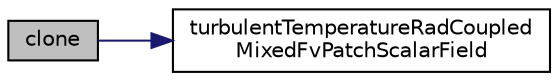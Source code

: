 digraph "clone"
{
  bgcolor="transparent";
  edge [fontname="Helvetica",fontsize="10",labelfontname="Helvetica",labelfontsize="10"];
  node [fontname="Helvetica",fontsize="10",shape=record];
  rankdir="LR";
  Node1 [label="clone",height=0.2,width=0.4,color="black", fillcolor="grey75", style="filled", fontcolor="black"];
  Node1 -> Node2 [color="midnightblue",fontsize="10",style="solid",fontname="Helvetica"];
  Node2 [label="turbulentTemperatureRadCoupled\lMixedFvPatchScalarField",height=0.2,width=0.4,color="black",URL="$a02783.html#aabba79c9c6f2677a6dc9639bb41b8dfc",tooltip="Construct from patch and internal field. "];
}
